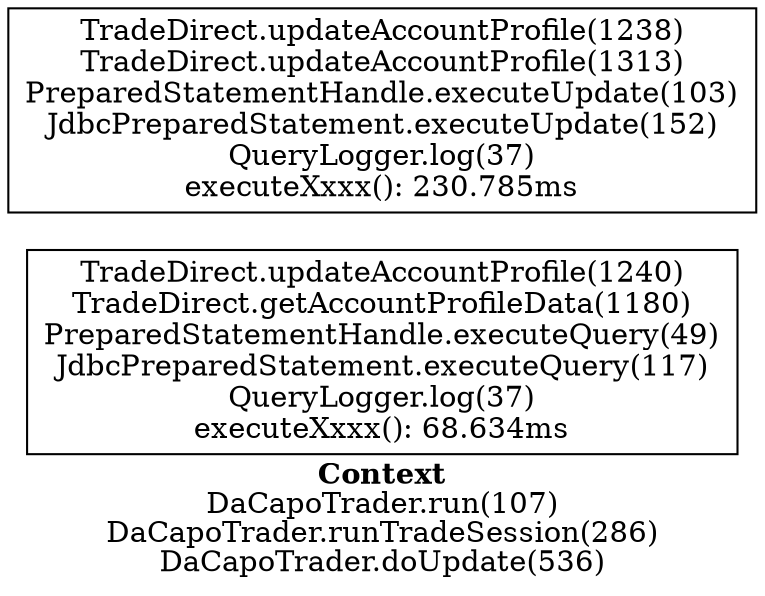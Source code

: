 digraph 1120490363 { 
label=<<font face="Times-Bold">Context</font><br/>DaCapoTrader.run(107)<br/>DaCapoTrader.runTradeSession(286)<br/>DaCapoTrader.doUpdate(536)>;rankdir=RL;
1 [label="TradeDirect.updateAccountProfile(1240)\nTradeDirect.getAccountProfileData(1180)\nPreparedStatementHandle.executeQuery(49)\nJdbcPreparedStatement.executeQuery(117)\nQueryLogger.log(37)\nexecuteXxxx(): 68.634ms", shape=box];
2 [label="TradeDirect.updateAccountProfile(1238)\nTradeDirect.updateAccountProfile(1313)\nPreparedStatementHandle.executeUpdate(103)\nJdbcPreparedStatement.executeUpdate(152)\nQueryLogger.log(37)\nexecuteXxxx(): 230.785ms", shape=box];
}

